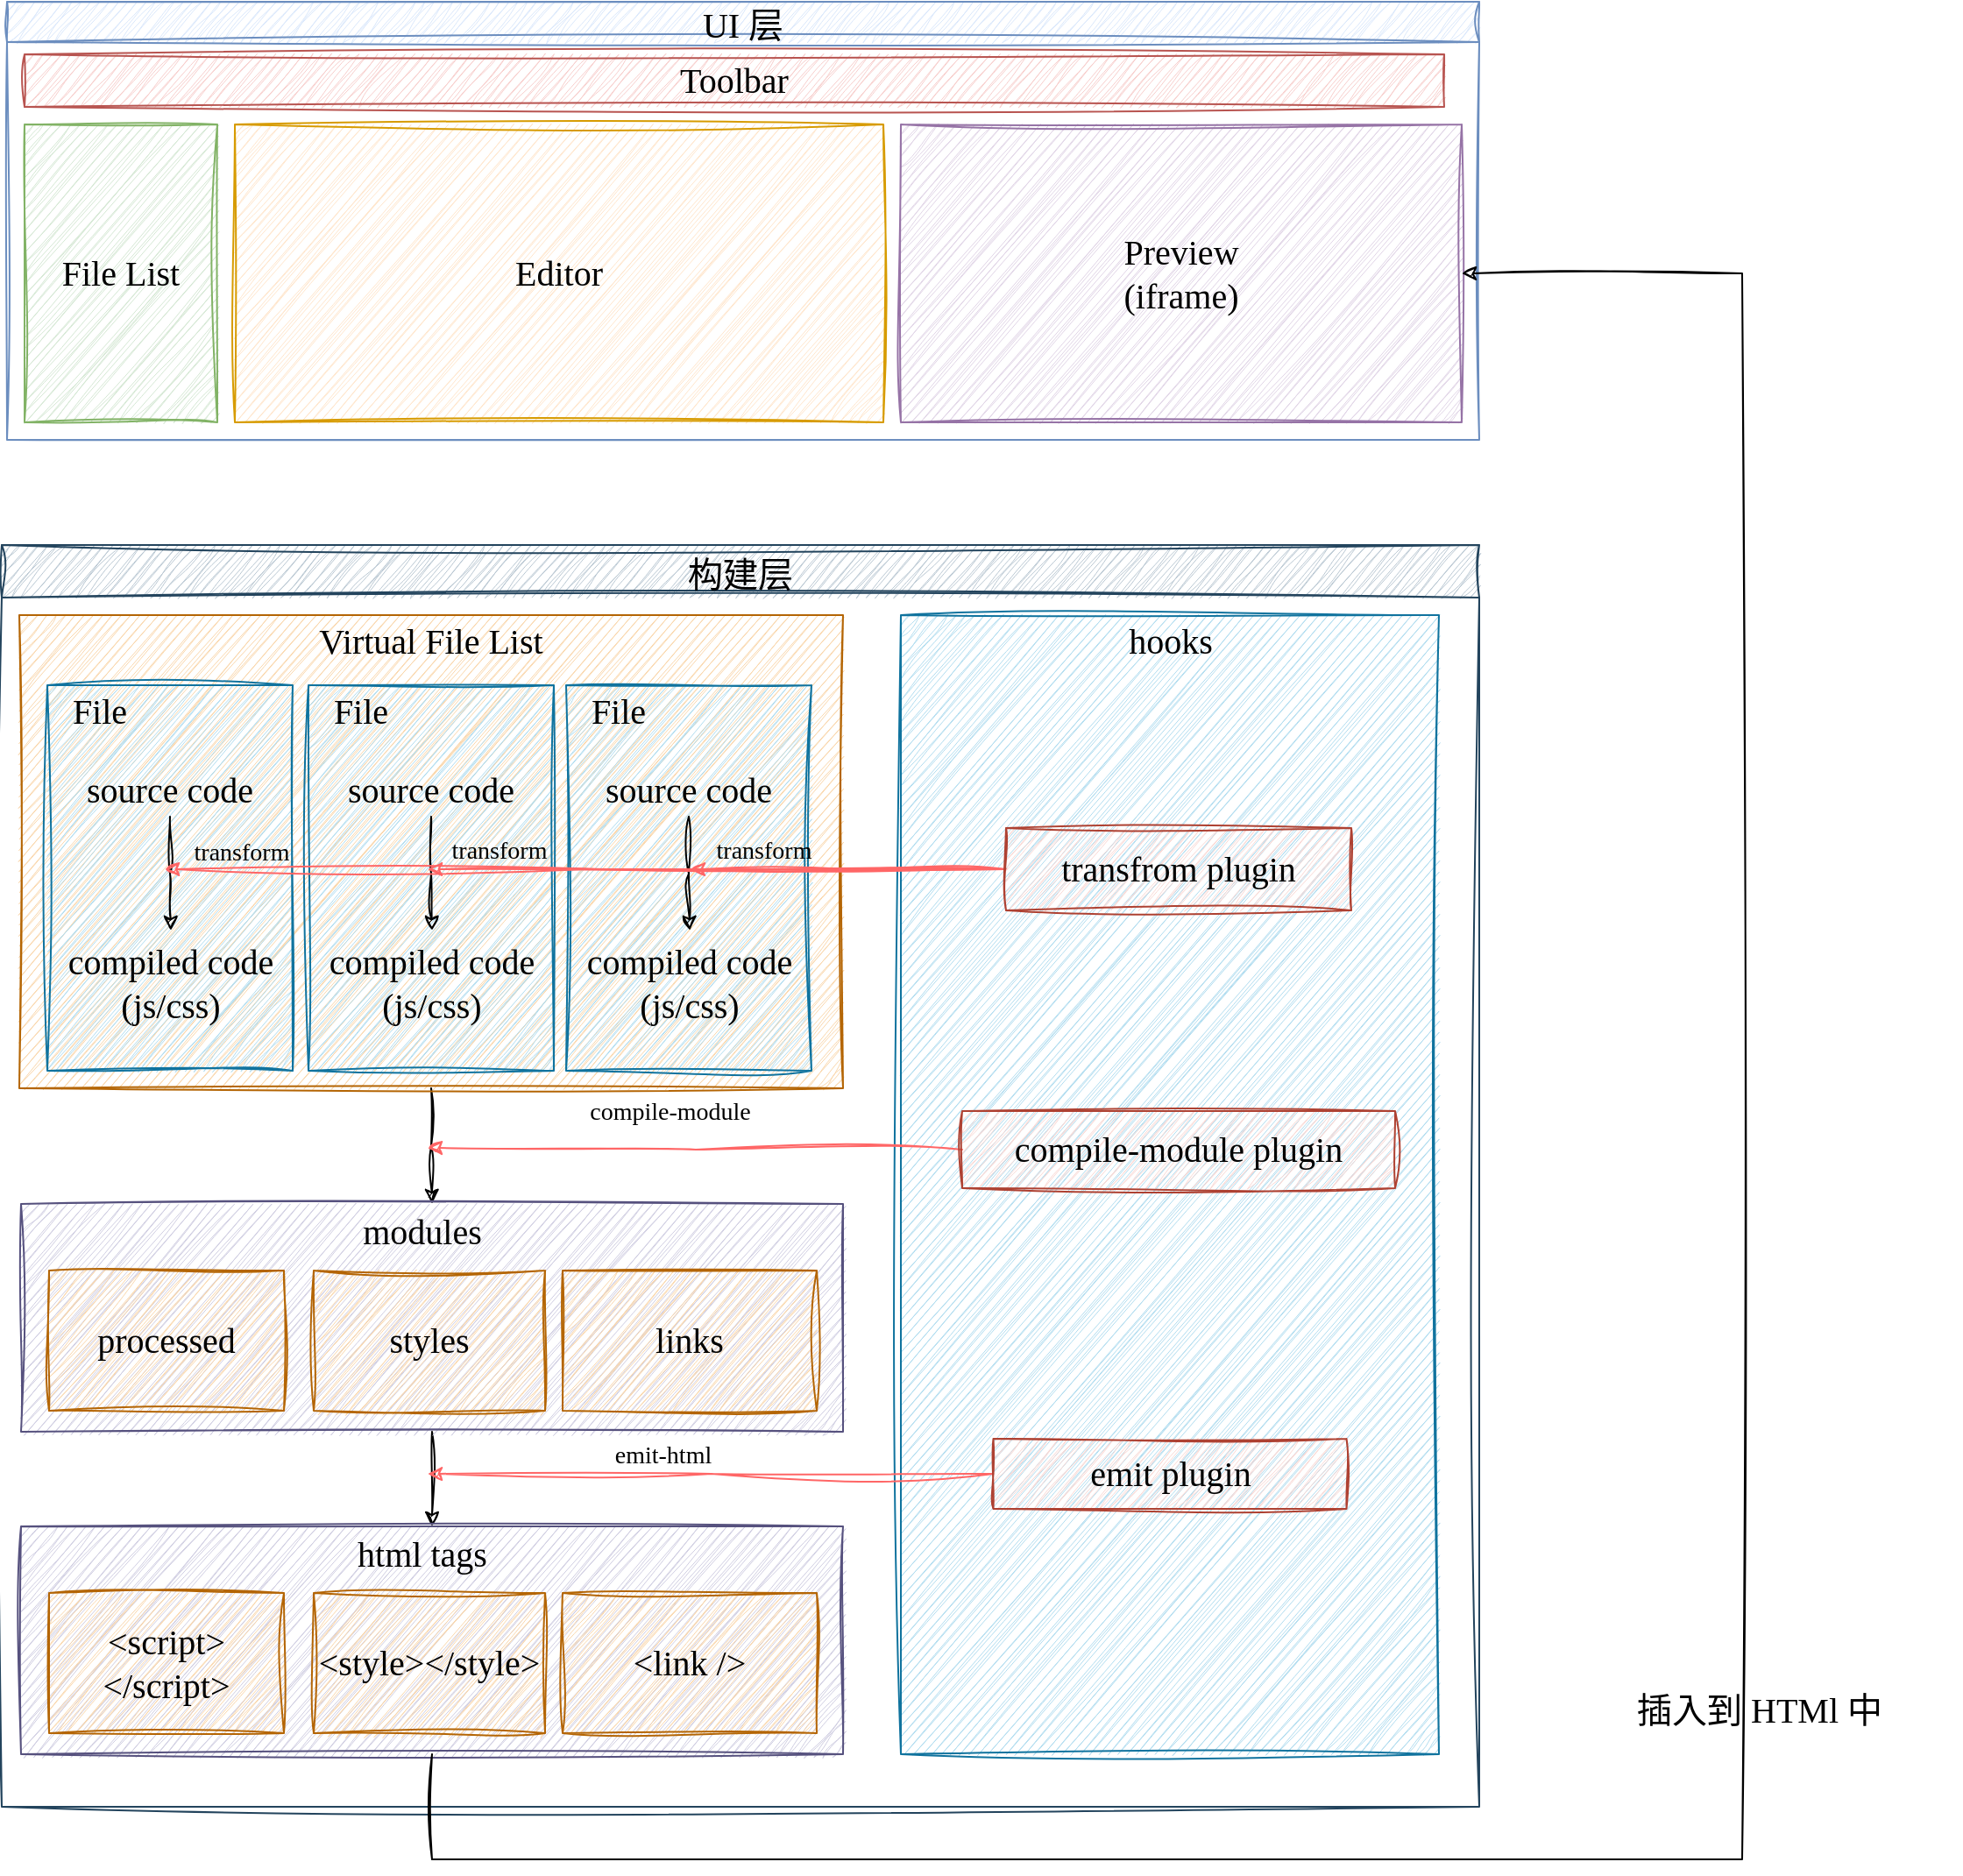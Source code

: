 <mxfile version="21.7.1" type="github">
  <diagram name="Page-1" id="kltpETyp6ktUoRGK4CSb">
    <mxGraphModel dx="2073" dy="1222" grid="1" gridSize="10" guides="1" tooltips="1" connect="1" arrows="1" fold="1" page="1" pageScale="1" pageWidth="827" pageHeight="1169" math="0" shadow="0">
      <root>
        <mxCell id="0" />
        <mxCell id="1" parent="0" />
        <mxCell id="4v6q54yL7Kz8wPH0n8rs-11" value="UI 层" style="swimlane;sketch=1;hachureGap=4;jiggle=2;curveFitting=1;fontFamily=Comic Sans MS;fontSize=20;fontStyle=0;fillColor=#dae8fc;strokeColor=#6c8ebf;" vertex="1" parent="1">
          <mxGeometry x="50" y="140" width="840" height="250" as="geometry" />
        </mxCell>
        <mxCell id="4v6q54yL7Kz8wPH0n8rs-12" value="&lt;font face=&quot;Comic Sans MS&quot;&gt;Toolbar&lt;/font&gt;" style="rounded=0;whiteSpace=wrap;html=1;sketch=1;hachureGap=4;jiggle=2;curveFitting=1;fontFamily=Architects Daughter;fontSource=https%3A%2F%2Ffonts.googleapis.com%2Fcss%3Ffamily%3DArchitects%2BDaughter;fontSize=20;fillColor=#f8cecc;strokeColor=#b85450;" vertex="1" parent="4v6q54yL7Kz8wPH0n8rs-11">
          <mxGeometry x="10" y="30" width="810" height="30" as="geometry" />
        </mxCell>
        <mxCell id="4v6q54yL7Kz8wPH0n8rs-13" value="&lt;font face=&quot;Comic Sans MS&quot;&gt;File List&lt;/font&gt;" style="rounded=0;whiteSpace=wrap;html=1;sketch=1;hachureGap=4;jiggle=2;curveFitting=1;fontFamily=Architects Daughter;fontSource=https%3A%2F%2Ffonts.googleapis.com%2Fcss%3Ffamily%3DArchitects%2BDaughter;fontSize=20;fillColor=#d5e8d4;strokeColor=#82b366;" vertex="1" parent="4v6q54yL7Kz8wPH0n8rs-11">
          <mxGeometry x="10" y="70" width="110" height="170" as="geometry" />
        </mxCell>
        <mxCell id="4v6q54yL7Kz8wPH0n8rs-14" value="&lt;font face=&quot;Comic Sans MS&quot;&gt;Editor&lt;/font&gt;" style="rounded=0;whiteSpace=wrap;html=1;sketch=1;hachureGap=4;jiggle=2;curveFitting=1;fontFamily=Architects Daughter;fontSource=https%3A%2F%2Ffonts.googleapis.com%2Fcss%3Ffamily%3DArchitects%2BDaughter;fontSize=20;fillColor=#ffe6cc;strokeColor=#d79b00;" vertex="1" parent="4v6q54yL7Kz8wPH0n8rs-11">
          <mxGeometry x="130" y="70" width="370" height="170" as="geometry" />
        </mxCell>
        <mxCell id="4v6q54yL7Kz8wPH0n8rs-15" value="&lt;font face=&quot;Comic Sans MS&quot;&gt;Preview&lt;br&gt;(iframe)&lt;br&gt;&lt;/font&gt;" style="rounded=0;whiteSpace=wrap;html=1;sketch=1;hachureGap=4;jiggle=2;curveFitting=1;fontFamily=Architects Daughter;fontSource=https%3A%2F%2Ffonts.googleapis.com%2Fcss%3Ffamily%3DArchitects%2BDaughter;fontSize=20;fillColor=#e1d5e7;strokeColor=#9673a6;" vertex="1" parent="4v6q54yL7Kz8wPH0n8rs-11">
          <mxGeometry x="510" y="70" width="320" height="170" as="geometry" />
        </mxCell>
        <mxCell id="4v6q54yL7Kz8wPH0n8rs-17" value="构建层" style="swimlane;sketch=1;hachureGap=4;jiggle=2;curveFitting=1;fontFamily=Comic Sans MS;fontSize=20;fontStyle=0;fillColor=#bac8d3;strokeColor=#23445d;startSize=30;" vertex="1" parent="1">
          <mxGeometry x="47" y="450" width="843" height="720" as="geometry" />
        </mxCell>
        <mxCell id="4v6q54yL7Kz8wPH0n8rs-90" value="" style="rounded=0;whiteSpace=wrap;html=1;sketch=1;hachureGap=4;jiggle=2;curveFitting=1;fontFamily=Architects Daughter;fontSource=https%3A%2F%2Ffonts.googleapis.com%2Fcss%3Ffamily%3DArchitects%2BDaughter;fontSize=20;fillColor=#b1ddf0;strokeColor=#10739e;" vertex="1" parent="4v6q54yL7Kz8wPH0n8rs-17">
          <mxGeometry x="513" y="40" width="307" height="650" as="geometry" />
        </mxCell>
        <mxCell id="4v6q54yL7Kz8wPH0n8rs-76" style="edgeStyle=orthogonalEdgeStyle;rounded=0;sketch=1;hachureGap=4;jiggle=2;curveFitting=1;orthogonalLoop=1;jettySize=auto;html=1;exitX=0.5;exitY=1;exitDx=0;exitDy=0;entryX=0.5;entryY=0;entryDx=0;entryDy=0;fontFamily=Architects Daughter;fontSource=https%3A%2F%2Ffonts.googleapis.com%2Fcss%3Ffamily%3DArchitects%2BDaughter;fontSize=16;" edge="1" parent="4v6q54yL7Kz8wPH0n8rs-17" source="4v6q54yL7Kz8wPH0n8rs-22" target="4v6q54yL7Kz8wPH0n8rs-68">
          <mxGeometry relative="1" as="geometry" />
        </mxCell>
        <mxCell id="4v6q54yL7Kz8wPH0n8rs-22" value="" style="rounded=0;whiteSpace=wrap;html=1;sketch=1;hachureGap=4;jiggle=2;curveFitting=1;fontFamily=Architects Daughter;fontSource=https%3A%2F%2Ffonts.googleapis.com%2Fcss%3Ffamily%3DArchitects%2BDaughter;fontSize=20;fillColor=#fad7ac;strokeColor=#b46504;" vertex="1" parent="4v6q54yL7Kz8wPH0n8rs-17">
          <mxGeometry x="10" y="40" width="470" height="270" as="geometry" />
        </mxCell>
        <mxCell id="4v6q54yL7Kz8wPH0n8rs-23" value="&lt;font face=&quot;Comic Sans MS&quot;&gt;Virtual File List&lt;/font&gt;" style="text;html=1;strokeColor=none;fillColor=none;align=center;verticalAlign=middle;whiteSpace=wrap;rounded=0;fontSize=20;fontFamily=Architects Daughter;" vertex="1" parent="4v6q54yL7Kz8wPH0n8rs-17">
          <mxGeometry x="160" y="40" width="170" height="30" as="geometry" />
        </mxCell>
        <mxCell id="4v6q54yL7Kz8wPH0n8rs-38" value="" style="rounded=0;whiteSpace=wrap;html=1;sketch=1;hachureGap=4;jiggle=2;curveFitting=1;fontFamily=Architects Daughter;fontSource=https%3A%2F%2Ffonts.googleapis.com%2Fcss%3Ffamily%3DArchitects%2BDaughter;fontSize=20;fillColor=#b1ddf0;strokeColor=#10739e;" vertex="1" parent="4v6q54yL7Kz8wPH0n8rs-17">
          <mxGeometry x="26" y="80" width="140" height="220" as="geometry" />
        </mxCell>
        <mxCell id="4v6q54yL7Kz8wPH0n8rs-39" value="&lt;font face=&quot;Comic Sans MS&quot;&gt;File&lt;/font&gt;" style="text;html=1;strokeColor=none;fillColor=none;align=center;verticalAlign=middle;whiteSpace=wrap;rounded=0;fontSize=20;fontFamily=Architects Daughter;" vertex="1" parent="4v6q54yL7Kz8wPH0n8rs-17">
          <mxGeometry x="26" y="80" width="60" height="30" as="geometry" />
        </mxCell>
        <mxCell id="4v6q54yL7Kz8wPH0n8rs-42" style="edgeStyle=orthogonalEdgeStyle;rounded=0;sketch=1;hachureGap=4;jiggle=2;curveFitting=1;orthogonalLoop=1;jettySize=auto;html=1;exitX=0.5;exitY=1;exitDx=0;exitDy=0;entryX=0.5;entryY=0;entryDx=0;entryDy=0;fontFamily=Architects Daughter;fontSource=https%3A%2F%2Ffonts.googleapis.com%2Fcss%3Ffamily%3DArchitects%2BDaughter;fontSize=16;" edge="1" parent="4v6q54yL7Kz8wPH0n8rs-17" source="4v6q54yL7Kz8wPH0n8rs-40" target="4v6q54yL7Kz8wPH0n8rs-41">
          <mxGeometry relative="1" as="geometry" />
        </mxCell>
        <mxCell id="4v6q54yL7Kz8wPH0n8rs-40" value="&lt;font face=&quot;Comic Sans MS&quot;&gt;source code&lt;/font&gt;" style="text;html=1;strokeColor=none;fillColor=none;align=center;verticalAlign=middle;whiteSpace=wrap;rounded=0;fontSize=20;fontFamily=Architects Daughter;" vertex="1" parent="4v6q54yL7Kz8wPH0n8rs-17">
          <mxGeometry x="31" y="125" width="130" height="30" as="geometry" />
        </mxCell>
        <mxCell id="4v6q54yL7Kz8wPH0n8rs-41" value="&lt;font face=&quot;Comic Sans MS&quot;&gt;compiled code&lt;br&gt;(js/css)&lt;br&gt;&lt;/font&gt;" style="text;html=1;strokeColor=none;fillColor=none;align=center;verticalAlign=middle;whiteSpace=wrap;rounded=0;fontSize=20;fontFamily=Architects Daughter;" vertex="1" parent="4v6q54yL7Kz8wPH0n8rs-17">
          <mxGeometry x="29" y="220" width="135" height="60" as="geometry" />
        </mxCell>
        <mxCell id="4v6q54yL7Kz8wPH0n8rs-43" value="" style="rounded=0;whiteSpace=wrap;html=1;sketch=1;hachureGap=4;jiggle=2;curveFitting=1;fontFamily=Architects Daughter;fontSource=https%3A%2F%2Ffonts.googleapis.com%2Fcss%3Ffamily%3DArchitects%2BDaughter;fontSize=20;fillColor=#b1ddf0;strokeColor=#10739e;" vertex="1" parent="4v6q54yL7Kz8wPH0n8rs-17">
          <mxGeometry x="175" y="80" width="140" height="220" as="geometry" />
        </mxCell>
        <mxCell id="4v6q54yL7Kz8wPH0n8rs-44" value="&lt;font face=&quot;Comic Sans MS&quot;&gt;File&lt;/font&gt;" style="text;html=1;strokeColor=none;fillColor=none;align=center;verticalAlign=middle;whiteSpace=wrap;rounded=0;fontSize=20;fontFamily=Architects Daughter;" vertex="1" parent="4v6q54yL7Kz8wPH0n8rs-17">
          <mxGeometry x="175" y="80" width="60" height="30" as="geometry" />
        </mxCell>
        <mxCell id="4v6q54yL7Kz8wPH0n8rs-46" value="&lt;font face=&quot;Comic Sans MS&quot;&gt;source code&lt;/font&gt;" style="text;html=1;strokeColor=none;fillColor=none;align=center;verticalAlign=middle;whiteSpace=wrap;rounded=0;fontSize=20;fontFamily=Architects Daughter;" vertex="1" parent="4v6q54yL7Kz8wPH0n8rs-17">
          <mxGeometry x="180" y="125" width="130" height="30" as="geometry" />
        </mxCell>
        <mxCell id="4v6q54yL7Kz8wPH0n8rs-47" value="&lt;font face=&quot;Comic Sans MS&quot;&gt;compiled code&lt;br&gt;(js/css)&lt;br&gt;&lt;/font&gt;" style="text;html=1;strokeColor=none;fillColor=none;align=center;verticalAlign=middle;whiteSpace=wrap;rounded=0;fontSize=20;fontFamily=Architects Daughter;" vertex="1" parent="4v6q54yL7Kz8wPH0n8rs-17">
          <mxGeometry x="178" y="220" width="135" height="60" as="geometry" />
        </mxCell>
        <mxCell id="4v6q54yL7Kz8wPH0n8rs-45" style="edgeStyle=orthogonalEdgeStyle;rounded=0;sketch=1;hachureGap=4;jiggle=2;curveFitting=1;orthogonalLoop=1;jettySize=auto;html=1;exitX=0.5;exitY=1;exitDx=0;exitDy=0;entryX=0.5;entryY=0;entryDx=0;entryDy=0;fontFamily=Architects Daughter;fontSource=https%3A%2F%2Ffonts.googleapis.com%2Fcss%3Ffamily%3DArchitects%2BDaughter;fontSize=16;" edge="1" parent="4v6q54yL7Kz8wPH0n8rs-17" source="4v6q54yL7Kz8wPH0n8rs-46" target="4v6q54yL7Kz8wPH0n8rs-47">
          <mxGeometry relative="1" as="geometry" />
        </mxCell>
        <mxCell id="4v6q54yL7Kz8wPH0n8rs-48" value="" style="rounded=0;whiteSpace=wrap;html=1;sketch=1;hachureGap=4;jiggle=2;curveFitting=1;fontFamily=Architects Daughter;fontSource=https%3A%2F%2Ffonts.googleapis.com%2Fcss%3Ffamily%3DArchitects%2BDaughter;fontSize=20;fillColor=#b1ddf0;strokeColor=#10739e;" vertex="1" parent="4v6q54yL7Kz8wPH0n8rs-17">
          <mxGeometry x="322" y="80" width="140" height="220" as="geometry" />
        </mxCell>
        <mxCell id="4v6q54yL7Kz8wPH0n8rs-49" value="&lt;font face=&quot;Comic Sans MS&quot;&gt;File&lt;/font&gt;" style="text;html=1;strokeColor=none;fillColor=none;align=center;verticalAlign=middle;whiteSpace=wrap;rounded=0;fontSize=20;fontFamily=Architects Daughter;" vertex="1" parent="4v6q54yL7Kz8wPH0n8rs-17">
          <mxGeometry x="322" y="80" width="60" height="30" as="geometry" />
        </mxCell>
        <mxCell id="4v6q54yL7Kz8wPH0n8rs-51" value="&lt;font face=&quot;Comic Sans MS&quot;&gt;source code&lt;/font&gt;" style="text;html=1;strokeColor=none;fillColor=none;align=center;verticalAlign=middle;whiteSpace=wrap;rounded=0;fontSize=20;fontFamily=Architects Daughter;" vertex="1" parent="4v6q54yL7Kz8wPH0n8rs-17">
          <mxGeometry x="327" y="125" width="130" height="30" as="geometry" />
        </mxCell>
        <mxCell id="4v6q54yL7Kz8wPH0n8rs-52" value="&lt;font face=&quot;Comic Sans MS&quot;&gt;compiled code&lt;br&gt;(js/css)&lt;br&gt;&lt;/font&gt;" style="text;html=1;strokeColor=none;fillColor=none;align=center;verticalAlign=middle;whiteSpace=wrap;rounded=0;fontSize=20;fontFamily=Architects Daughter;" vertex="1" parent="4v6q54yL7Kz8wPH0n8rs-17">
          <mxGeometry x="325" y="220" width="135" height="60" as="geometry" />
        </mxCell>
        <mxCell id="4v6q54yL7Kz8wPH0n8rs-50" style="edgeStyle=orthogonalEdgeStyle;rounded=0;sketch=1;hachureGap=4;jiggle=2;curveFitting=1;orthogonalLoop=1;jettySize=auto;html=1;exitX=0.5;exitY=1;exitDx=0;exitDy=0;entryX=0.5;entryY=0;entryDx=0;entryDy=0;fontFamily=Architects Daughter;fontSource=https%3A%2F%2Ffonts.googleapis.com%2Fcss%3Ffamily%3DArchitects%2BDaughter;fontSize=16;" edge="1" parent="4v6q54yL7Kz8wPH0n8rs-17" source="4v6q54yL7Kz8wPH0n8rs-51" target="4v6q54yL7Kz8wPH0n8rs-52">
          <mxGeometry relative="1" as="geometry" />
        </mxCell>
        <mxCell id="4v6q54yL7Kz8wPH0n8rs-60" style="edgeStyle=orthogonalEdgeStyle;rounded=0;sketch=1;hachureGap=4;jiggle=2;curveFitting=1;orthogonalLoop=1;jettySize=auto;html=1;exitX=0;exitY=0.5;exitDx=0;exitDy=0;fontFamily=Architects Daughter;fontSource=https%3A%2F%2Ffonts.googleapis.com%2Fcss%3Ffamily%3DArchitects%2BDaughter;fontSize=16;strokeColor=#FF6666;" edge="1" parent="4v6q54yL7Kz8wPH0n8rs-17" source="4v6q54yL7Kz8wPH0n8rs-53">
          <mxGeometry relative="1" as="geometry">
            <mxPoint x="93" y="185" as="targetPoint" />
          </mxGeometry>
        </mxCell>
        <mxCell id="4v6q54yL7Kz8wPH0n8rs-63" style="edgeStyle=orthogonalEdgeStyle;rounded=0;sketch=1;hachureGap=4;jiggle=2;curveFitting=1;orthogonalLoop=1;jettySize=auto;html=1;exitX=0;exitY=0.5;exitDx=0;exitDy=0;fontFamily=Architects Daughter;fontSource=https%3A%2F%2Ffonts.googleapis.com%2Fcss%3Ffamily%3DArchitects%2BDaughter;fontSize=16;strokeColor=#FF6666;" edge="1" parent="4v6q54yL7Kz8wPH0n8rs-17" source="4v6q54yL7Kz8wPH0n8rs-53">
          <mxGeometry relative="1" as="geometry">
            <mxPoint x="243" y="185" as="targetPoint" />
          </mxGeometry>
        </mxCell>
        <mxCell id="4v6q54yL7Kz8wPH0n8rs-64" style="edgeStyle=orthogonalEdgeStyle;rounded=0;sketch=1;hachureGap=4;jiggle=2;curveFitting=1;orthogonalLoop=1;jettySize=auto;html=1;exitX=0;exitY=0.5;exitDx=0;exitDy=0;fontFamily=Architects Daughter;fontSource=https%3A%2F%2Ffonts.googleapis.com%2Fcss%3Ffamily%3DArchitects%2BDaughter;fontSize=16;strokeColor=#FF6666;" edge="1" parent="4v6q54yL7Kz8wPH0n8rs-17" source="4v6q54yL7Kz8wPH0n8rs-53">
          <mxGeometry relative="1" as="geometry">
            <mxPoint x="393" y="185" as="targetPoint" />
          </mxGeometry>
        </mxCell>
        <mxCell id="4v6q54yL7Kz8wPH0n8rs-53" value="&lt;font face=&quot;Comic Sans MS&quot;&gt;transfrom plugin&lt;/font&gt;" style="rounded=0;whiteSpace=wrap;html=1;sketch=1;hachureGap=4;jiggle=2;curveFitting=1;fontFamily=Architects Daughter;fontSource=https%3A%2F%2Ffonts.googleapis.com%2Fcss%3Ffamily%3DArchitects%2BDaughter;fontSize=20;fillColor=#fad9d5;strokeColor=#ae4132;" vertex="1" parent="4v6q54yL7Kz8wPH0n8rs-17">
          <mxGeometry x="573" y="161.5" width="197" height="47" as="geometry" />
        </mxCell>
        <mxCell id="4v6q54yL7Kz8wPH0n8rs-62" value="&lt;font style=&quot;font-size: 14px;&quot; face=&quot;Comic Sans MS&quot;&gt;transform&lt;/font&gt;" style="text;html=1;strokeColor=none;fillColor=none;align=center;verticalAlign=middle;whiteSpace=wrap;rounded=0;fontSize=20;fontFamily=Architects Daughter;" vertex="1" parent="4v6q54yL7Kz8wPH0n8rs-17">
          <mxGeometry x="107" y="158" width="60" height="30" as="geometry" />
        </mxCell>
        <mxCell id="4v6q54yL7Kz8wPH0n8rs-65" value="&lt;font style=&quot;font-size: 14px;&quot; face=&quot;Comic Sans MS&quot;&gt;transform&lt;/font&gt;" style="text;html=1;strokeColor=none;fillColor=none;align=center;verticalAlign=middle;whiteSpace=wrap;rounded=0;fontSize=20;fontFamily=Architects Daughter;" vertex="1" parent="4v6q54yL7Kz8wPH0n8rs-17">
          <mxGeometry x="254" y="157" width="60" height="30" as="geometry" />
        </mxCell>
        <mxCell id="4v6q54yL7Kz8wPH0n8rs-66" value="&lt;font style=&quot;font-size: 14px;&quot; face=&quot;Comic Sans MS&quot;&gt;transform&lt;/font&gt;" style="text;html=1;strokeColor=none;fillColor=none;align=center;verticalAlign=middle;whiteSpace=wrap;rounded=0;fontSize=20;fontFamily=Architects Daughter;" vertex="1" parent="4v6q54yL7Kz8wPH0n8rs-17">
          <mxGeometry x="405" y="157" width="60" height="30" as="geometry" />
        </mxCell>
        <mxCell id="4v6q54yL7Kz8wPH0n8rs-86" style="edgeStyle=orthogonalEdgeStyle;rounded=0;sketch=1;hachureGap=4;jiggle=2;curveFitting=1;orthogonalLoop=1;jettySize=auto;html=1;exitX=0.5;exitY=1;exitDx=0;exitDy=0;entryX=0.5;entryY=0;entryDx=0;entryDy=0;fontFamily=Architects Daughter;fontSource=https%3A%2F%2Ffonts.googleapis.com%2Fcss%3Ffamily%3DArchitects%2BDaughter;fontSize=16;" edge="1" parent="4v6q54yL7Kz8wPH0n8rs-17" source="4v6q54yL7Kz8wPH0n8rs-68" target="4v6q54yL7Kz8wPH0n8rs-81">
          <mxGeometry relative="1" as="geometry" />
        </mxCell>
        <mxCell id="4v6q54yL7Kz8wPH0n8rs-68" value="" style="rounded=0;whiteSpace=wrap;html=1;sketch=1;hachureGap=4;jiggle=2;curveFitting=1;fontFamily=Architects Daughter;fontSource=https%3A%2F%2Ffonts.googleapis.com%2Fcss%3Ffamily%3DArchitects%2BDaughter;fontSize=20;fillColor=#d0cee2;strokeColor=#56517e;" vertex="1" parent="4v6q54yL7Kz8wPH0n8rs-17">
          <mxGeometry x="11" y="376" width="469" height="130" as="geometry" />
        </mxCell>
        <mxCell id="4v6q54yL7Kz8wPH0n8rs-69" value="&lt;font face=&quot;Comic Sans MS&quot;&gt;modules&lt;/font&gt;" style="text;html=1;strokeColor=none;fillColor=none;align=center;verticalAlign=middle;whiteSpace=wrap;rounded=0;fontSize=20;fontFamily=Architects Daughter;" vertex="1" parent="4v6q54yL7Kz8wPH0n8rs-17">
          <mxGeometry x="155" y="377" width="170" height="30" as="geometry" />
        </mxCell>
        <mxCell id="4v6q54yL7Kz8wPH0n8rs-70" value="&lt;font face=&quot;Comic Sans MS&quot;&gt;processed&lt;/font&gt;" style="rounded=0;whiteSpace=wrap;html=1;sketch=1;hachureGap=4;jiggle=2;curveFitting=1;fontFamily=Architects Daughter;fontSource=https%3A%2F%2Ffonts.googleapis.com%2Fcss%3Ffamily%3DArchitects%2BDaughter;fontSize=20;fillColor=#fad7ac;strokeColor=#b46504;" vertex="1" parent="4v6q54yL7Kz8wPH0n8rs-17">
          <mxGeometry x="27" y="414" width="134" height="80" as="geometry" />
        </mxCell>
        <mxCell id="4v6q54yL7Kz8wPH0n8rs-71" value="&lt;font face=&quot;Comic Sans MS&quot;&gt;styles&lt;/font&gt;" style="rounded=0;whiteSpace=wrap;html=1;sketch=1;hachureGap=4;jiggle=2;curveFitting=1;fontFamily=Architects Daughter;fontSource=https%3A%2F%2Ffonts.googleapis.com%2Fcss%3Ffamily%3DArchitects%2BDaughter;fontSize=20;fillColor=#fad7ac;strokeColor=#b46504;" vertex="1" parent="4v6q54yL7Kz8wPH0n8rs-17">
          <mxGeometry x="178" y="414" width="132" height="80" as="geometry" />
        </mxCell>
        <mxCell id="4v6q54yL7Kz8wPH0n8rs-72" value="&lt;font face=&quot;Comic Sans MS&quot;&gt;links&lt;/font&gt;" style="rounded=0;whiteSpace=wrap;html=1;sketch=1;hachureGap=4;jiggle=2;curveFitting=1;fontFamily=Architects Daughter;fontSource=https%3A%2F%2Ffonts.googleapis.com%2Fcss%3Ffamily%3DArchitects%2BDaughter;fontSize=20;fillColor=#fad7ac;strokeColor=#b46504;" vertex="1" parent="4v6q54yL7Kz8wPH0n8rs-17">
          <mxGeometry x="320" y="414" width="145" height="80" as="geometry" />
        </mxCell>
        <mxCell id="4v6q54yL7Kz8wPH0n8rs-78" style="edgeStyle=orthogonalEdgeStyle;rounded=0;sketch=1;hachureGap=4;jiggle=2;curveFitting=1;orthogonalLoop=1;jettySize=auto;html=1;exitX=0;exitY=0.5;exitDx=0;exitDy=0;fontFamily=Architects Daughter;fontSource=https%3A%2F%2Ffonts.googleapis.com%2Fcss%3Ffamily%3DArchitects%2BDaughter;fontSize=16;strokeColor=#FF6666;" edge="1" parent="4v6q54yL7Kz8wPH0n8rs-17" source="4v6q54yL7Kz8wPH0n8rs-73">
          <mxGeometry relative="1" as="geometry">
            <mxPoint x="243" y="344" as="targetPoint" />
          </mxGeometry>
        </mxCell>
        <mxCell id="4v6q54yL7Kz8wPH0n8rs-73" value="&lt;font face=&quot;Comic Sans MS&quot;&gt;compile-module plugin&lt;br&gt;&lt;/font&gt;" style="rounded=0;whiteSpace=wrap;html=1;sketch=1;hachureGap=4;jiggle=2;curveFitting=1;fontFamily=Architects Daughter;fontSource=https%3A%2F%2Ffonts.googleapis.com%2Fcss%3Ffamily%3DArchitects%2BDaughter;fontSize=20;fillColor=#fad9d5;strokeColor=#ae4132;" vertex="1" parent="4v6q54yL7Kz8wPH0n8rs-17">
          <mxGeometry x="548" y="323" width="247" height="44" as="geometry" />
        </mxCell>
        <mxCell id="4v6q54yL7Kz8wPH0n8rs-79" value="&lt;font style=&quot;font-size: 14px;&quot; face=&quot;Comic Sans MS&quot;&gt;compile-module&lt;/font&gt;" style="text;html=1;strokeColor=none;fillColor=none;align=center;verticalAlign=middle;whiteSpace=wrap;rounded=0;fontSize=20;fontFamily=Architects Daughter;" vertex="1" parent="4v6q54yL7Kz8wPH0n8rs-17">
          <mxGeometry x="325" y="306" width="113" height="30" as="geometry" />
        </mxCell>
        <mxCell id="4v6q54yL7Kz8wPH0n8rs-81" value="" style="rounded=0;whiteSpace=wrap;html=1;sketch=1;hachureGap=4;jiggle=2;curveFitting=1;fontFamily=Architects Daughter;fontSource=https%3A%2F%2Ffonts.googleapis.com%2Fcss%3Ffamily%3DArchitects%2BDaughter;fontSize=20;fillColor=#d0cee2;strokeColor=#56517e;" vertex="1" parent="4v6q54yL7Kz8wPH0n8rs-17">
          <mxGeometry x="11" y="560" width="469" height="130" as="geometry" />
        </mxCell>
        <mxCell id="4v6q54yL7Kz8wPH0n8rs-82" value="&lt;font face=&quot;Comic Sans MS&quot;&gt;html tags&lt;/font&gt;" style="text;html=1;strokeColor=none;fillColor=none;align=center;verticalAlign=middle;whiteSpace=wrap;rounded=0;fontSize=20;fontFamily=Architects Daughter;" vertex="1" parent="4v6q54yL7Kz8wPH0n8rs-17">
          <mxGeometry x="155" y="561" width="170" height="30" as="geometry" />
        </mxCell>
        <mxCell id="4v6q54yL7Kz8wPH0n8rs-83" value="&lt;font face=&quot;Comic Sans MS&quot;&gt;&amp;lt;script&amp;gt;&amp;lt;/script&amp;gt;&lt;/font&gt;" style="rounded=0;whiteSpace=wrap;html=1;sketch=1;hachureGap=4;jiggle=2;curveFitting=1;fontFamily=Architects Daughter;fontSource=https%3A%2F%2Ffonts.googleapis.com%2Fcss%3Ffamily%3DArchitects%2BDaughter;fontSize=20;fillColor=#fad7ac;strokeColor=#b46504;" vertex="1" parent="4v6q54yL7Kz8wPH0n8rs-17">
          <mxGeometry x="27" y="598" width="134" height="80" as="geometry" />
        </mxCell>
        <mxCell id="4v6q54yL7Kz8wPH0n8rs-84" value="&lt;font face=&quot;Comic Sans MS&quot;&gt;&amp;lt;style&amp;gt;&amp;lt;/style&amp;gt;&lt;/font&gt;" style="rounded=0;whiteSpace=wrap;html=1;sketch=1;hachureGap=4;jiggle=2;curveFitting=1;fontFamily=Architects Daughter;fontSource=https%3A%2F%2Ffonts.googleapis.com%2Fcss%3Ffamily%3DArchitects%2BDaughter;fontSize=20;fillColor=#fad7ac;strokeColor=#b46504;" vertex="1" parent="4v6q54yL7Kz8wPH0n8rs-17">
          <mxGeometry x="178" y="598" width="132" height="80" as="geometry" />
        </mxCell>
        <mxCell id="4v6q54yL7Kz8wPH0n8rs-85" value="&lt;font face=&quot;Comic Sans MS&quot;&gt;&amp;lt;link /&amp;gt;&lt;/font&gt;" style="rounded=0;whiteSpace=wrap;html=1;sketch=1;hachureGap=4;jiggle=2;curveFitting=1;fontFamily=Architects Daughter;fontSource=https%3A%2F%2Ffonts.googleapis.com%2Fcss%3Ffamily%3DArchitects%2BDaughter;fontSize=20;fillColor=#fad7ac;strokeColor=#b46504;" vertex="1" parent="4v6q54yL7Kz8wPH0n8rs-17">
          <mxGeometry x="320" y="598" width="145" height="80" as="geometry" />
        </mxCell>
        <mxCell id="4v6q54yL7Kz8wPH0n8rs-88" style="edgeStyle=orthogonalEdgeStyle;rounded=0;sketch=1;hachureGap=4;jiggle=2;curveFitting=1;orthogonalLoop=1;jettySize=auto;html=1;exitX=0;exitY=0.5;exitDx=0;exitDy=0;fontFamily=Architects Daughter;fontSource=https%3A%2F%2Ffonts.googleapis.com%2Fcss%3Ffamily%3DArchitects%2BDaughter;fontSize=16;strokeColor=#FF6666;" edge="1" parent="4v6q54yL7Kz8wPH0n8rs-17" source="4v6q54yL7Kz8wPH0n8rs-87">
          <mxGeometry relative="1" as="geometry">
            <mxPoint x="243" y="530" as="targetPoint" />
          </mxGeometry>
        </mxCell>
        <mxCell id="4v6q54yL7Kz8wPH0n8rs-87" value="&lt;font face=&quot;Comic Sans MS&quot;&gt;emit plugin&lt;br&gt;&lt;/font&gt;" style="rounded=0;whiteSpace=wrap;html=1;sketch=1;hachureGap=4;jiggle=2;curveFitting=1;fontFamily=Architects Daughter;fontSource=https%3A%2F%2Ffonts.googleapis.com%2Fcss%3Ffamily%3DArchitects%2BDaughter;fontSize=20;fillColor=#fad9d5;strokeColor=#ae4132;" vertex="1" parent="4v6q54yL7Kz8wPH0n8rs-17">
          <mxGeometry x="565.75" y="510" width="201.5" height="40" as="geometry" />
        </mxCell>
        <mxCell id="4v6q54yL7Kz8wPH0n8rs-89" value="&lt;font style=&quot;font-size: 14px;&quot; face=&quot;Comic Sans MS&quot;&gt;emit-html&lt;/font&gt;" style="text;html=1;strokeColor=none;fillColor=none;align=center;verticalAlign=middle;whiteSpace=wrap;rounded=0;fontSize=20;fontFamily=Architects Daughter;" vertex="1" parent="4v6q54yL7Kz8wPH0n8rs-17">
          <mxGeometry x="321" y="502" width="113" height="30" as="geometry" />
        </mxCell>
        <mxCell id="4v6q54yL7Kz8wPH0n8rs-91" value="&lt;font face=&quot;Comic Sans MS&quot;&gt;hooks&lt;/font&gt;" style="text;html=1;strokeColor=none;fillColor=none;align=center;verticalAlign=middle;whiteSpace=wrap;rounded=0;fontSize=20;fontFamily=Architects Daughter;" vertex="1" parent="4v6q54yL7Kz8wPH0n8rs-17">
          <mxGeometry x="581.5" y="40" width="170" height="30" as="geometry" />
        </mxCell>
        <mxCell id="4v6q54yL7Kz8wPH0n8rs-92" style="edgeStyle=orthogonalEdgeStyle;rounded=0;sketch=1;hachureGap=4;jiggle=2;curveFitting=1;orthogonalLoop=1;jettySize=auto;html=1;exitX=0.5;exitY=1;exitDx=0;exitDy=0;entryX=1;entryY=0.5;entryDx=0;entryDy=0;fontFamily=Architects Daughter;fontSource=https%3A%2F%2Ffonts.googleapis.com%2Fcss%3Ffamily%3DArchitects%2BDaughter;fontSize=16;" edge="1" parent="1" source="4v6q54yL7Kz8wPH0n8rs-81" target="4v6q54yL7Kz8wPH0n8rs-15">
          <mxGeometry relative="1" as="geometry">
            <Array as="points">
              <mxPoint x="292" y="1200" />
              <mxPoint x="1040" y="1200" />
              <mxPoint x="1040" y="295" />
            </Array>
          </mxGeometry>
        </mxCell>
        <mxCell id="4v6q54yL7Kz8wPH0n8rs-93" value="&lt;font face=&quot;Comic Sans MS&quot;&gt;插入到 HTMl 中&lt;/font&gt;" style="text;html=1;strokeColor=none;fillColor=none;align=center;verticalAlign=middle;whiteSpace=wrap;rounded=0;fontSize=20;fontFamily=Architects Daughter;" vertex="1" parent="1">
          <mxGeometry x="935" y="1100" width="230" height="30" as="geometry" />
        </mxCell>
      </root>
    </mxGraphModel>
  </diagram>
</mxfile>
